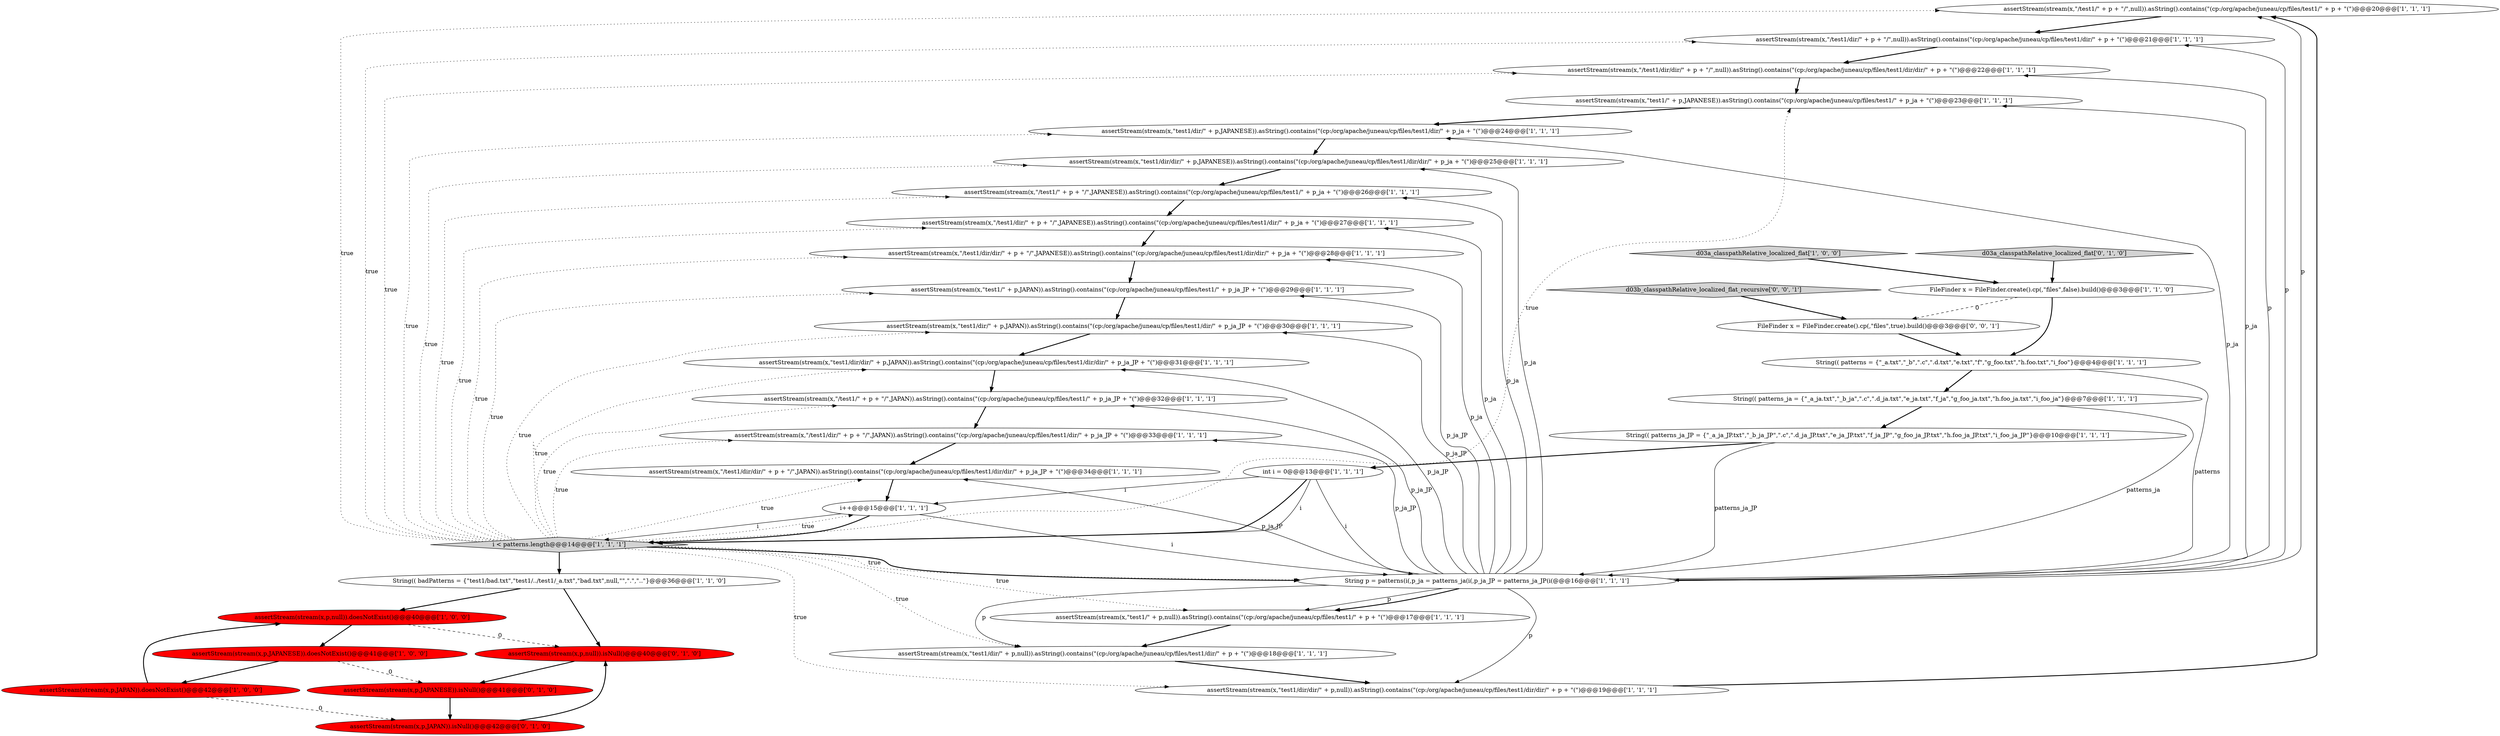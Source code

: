 digraph {
8 [style = filled, label = "assertStream(stream(x,\"/test1/\" + p + \"/\",null)).asString().contains(\"(cp:/org/apache/juneau/cp/files/test1/\" + p + \"(\")@@@20@@@['1', '1', '1']", fillcolor = white, shape = ellipse image = "AAA0AAABBB1BBB"];
33 [style = filled, label = "assertStream(stream(x,p,null)).isNull()@@@40@@@['0', '1', '0']", fillcolor = red, shape = ellipse image = "AAA1AAABBB2BBB"];
11 [style = filled, label = "assertStream(stream(x,\"test1/\" + p,JAPANESE)).asString().contains(\"(cp:/org/apache/juneau/cp/files/test1/\" + p_ja + \"(\")@@@23@@@['1', '1', '1']", fillcolor = white, shape = ellipse image = "AAA0AAABBB1BBB"];
24 [style = filled, label = "FileFinder x = FileFinder.create().cp(,\"files\",false).build()@@@3@@@['1', '1', '0']", fillcolor = white, shape = ellipse image = "AAA0AAABBB1BBB"];
13 [style = filled, label = "assertStream(stream(x,\"test1/\" + p,JAPAN)).asString().contains(\"(cp:/org/apache/juneau/cp/files/test1/\" + p_ja_JP + \"(\")@@@29@@@['1', '1', '1']", fillcolor = white, shape = ellipse image = "AAA0AAABBB1BBB"];
25 [style = filled, label = "assertStream(stream(x,\"/test1/dir/\" + p + \"/\",JAPAN)).asString().contains(\"(cp:/org/apache/juneau/cp/files/test1/dir/\" + p_ja_JP + \"(\")@@@33@@@['1', '1', '1']", fillcolor = white, shape = ellipse image = "AAA0AAABBB1BBB"];
21 [style = filled, label = "assertStream(stream(x,\"test1/dir/\" + p,JAPAN)).asString().contains(\"(cp:/org/apache/juneau/cp/files/test1/dir/\" + p_ja_JP + \"(\")@@@30@@@['1', '1', '1']", fillcolor = white, shape = ellipse image = "AAA0AAABBB1BBB"];
14 [style = filled, label = "String(( patterns_ja_JP = {\"_a_ja_JP.txt\",\"_b_ja_JP\",\".c\",\".d_ja_JP.txt\",\"e_ja_JP.txt\",\"f_ja_JP\",\"g_foo_ja_JP.txt\",\"h.foo_ja_JP.txt\",\"i_foo_ja_JP\"}@@@10@@@['1', '1', '1']", fillcolor = white, shape = ellipse image = "AAA0AAABBB1BBB"];
9 [style = filled, label = "assertStream(stream(x,\"/test1/dir/dir/\" + p + \"/\",null)).asString().contains(\"(cp:/org/apache/juneau/cp/files/test1/dir/dir/\" + p + \"(\")@@@22@@@['1', '1', '1']", fillcolor = white, shape = ellipse image = "AAA0AAABBB1BBB"];
27 [style = filled, label = "i++@@@15@@@['1', '1', '1']", fillcolor = white, shape = ellipse image = "AAA0AAABBB1BBB"];
31 [style = filled, label = "assertStream(stream(x,p,JAPAN)).isNull()@@@42@@@['0', '1', '0']", fillcolor = red, shape = ellipse image = "AAA1AAABBB2BBB"];
2 [style = filled, label = "assertStream(stream(x,p,JAPAN)).doesNotExist()@@@42@@@['1', '0', '0']", fillcolor = red, shape = ellipse image = "AAA1AAABBB1BBB"];
23 [style = filled, label = "assertStream(stream(x,\"test1/\" + p,null)).asString().contains(\"(cp:/org/apache/juneau/cp/files/test1/\" + p + \"(\")@@@17@@@['1', '1', '1']", fillcolor = white, shape = ellipse image = "AAA0AAABBB1BBB"];
12 [style = filled, label = "String p = patterns(i(,p_ja = patterns_ja(i(,p_ja_JP = patterns_ja_JP(i(@@@16@@@['1', '1', '1']", fillcolor = white, shape = ellipse image = "AAA0AAABBB1BBB"];
20 [style = filled, label = "assertStream(stream(x,\"test1/dir/dir/\" + p,JAPAN)).asString().contains(\"(cp:/org/apache/juneau/cp/files/test1/dir/dir/\" + p_ja_JP + \"(\")@@@31@@@['1', '1', '1']", fillcolor = white, shape = ellipse image = "AAA0AAABBB1BBB"];
4 [style = filled, label = "assertStream(stream(x,p,null)).doesNotExist()@@@40@@@['1', '0', '0']", fillcolor = red, shape = ellipse image = "AAA1AAABBB1BBB"];
6 [style = filled, label = "assertStream(stream(x,\"test1/dir/dir/\" + p,null)).asString().contains(\"(cp:/org/apache/juneau/cp/files/test1/dir/dir/\" + p + \"(\")@@@19@@@['1', '1', '1']", fillcolor = white, shape = ellipse image = "AAA0AAABBB1BBB"];
19 [style = filled, label = "assertStream(stream(x,\"/test1/dir/dir/\" + p + \"/\",JAPANESE)).asString().contains(\"(cp:/org/apache/juneau/cp/files/test1/dir/dir/\" + p_ja + \"(\")@@@28@@@['1', '1', '1']", fillcolor = white, shape = ellipse image = "AAA0AAABBB1BBB"];
30 [style = filled, label = "assertStream(stream(x,\"test1/dir/\" + p,null)).asString().contains(\"(cp:/org/apache/juneau/cp/files/test1/dir/\" + p + \"(\")@@@18@@@['1', '1', '1']", fillcolor = white, shape = ellipse image = "AAA0AAABBB1BBB"];
15 [style = filled, label = "assertStream(stream(x,\"/test1/dir/\" + p + \"/\",null)).asString().contains(\"(cp:/org/apache/juneau/cp/files/test1/dir/\" + p + \"(\")@@@21@@@['1', '1', '1']", fillcolor = white, shape = ellipse image = "AAA0AAABBB1BBB"];
16 [style = filled, label = "i < patterns.length@@@14@@@['1', '1', '1']", fillcolor = lightgray, shape = diamond image = "AAA0AAABBB1BBB"];
35 [style = filled, label = "d03b_classpathRelative_localized_flat_recursive['0', '0', '1']", fillcolor = lightgray, shape = diamond image = "AAA0AAABBB3BBB"];
32 [style = filled, label = "assertStream(stream(x,p,JAPANESE)).isNull()@@@41@@@['0', '1', '0']", fillcolor = red, shape = ellipse image = "AAA1AAABBB2BBB"];
18 [style = filled, label = "String(( patterns = {\"_a.txt\",\"_b\",\".c\",\".d.txt\",\"e.txt\",\"f\",\"g_foo.txt\",\"h.foo.txt\",\"i_foo\"}@@@4@@@['1', '1', '1']", fillcolor = white, shape = ellipse image = "AAA0AAABBB1BBB"];
10 [style = filled, label = "assertStream(stream(x,\"/test1/dir/\" + p + \"/\",JAPANESE)).asString().contains(\"(cp:/org/apache/juneau/cp/files/test1/dir/\" + p_ja + \"(\")@@@27@@@['1', '1', '1']", fillcolor = white, shape = ellipse image = "AAA0AAABBB1BBB"];
34 [style = filled, label = "d03a_classpathRelative_localized_flat['0', '1', '0']", fillcolor = lightgray, shape = diamond image = "AAA0AAABBB2BBB"];
1 [style = filled, label = "String(( badPatterns = {\"test1/bad.txt\",\"test1/../test1/_a.txt\",\"bad.txt\",null,\"\",\".\",\"..\"}@@@36@@@['1', '1', '0']", fillcolor = white, shape = ellipse image = "AAA0AAABBB1BBB"];
36 [style = filled, label = "FileFinder x = FileFinder.create().cp(,\"files\",true).build()@@@3@@@['0', '0', '1']", fillcolor = white, shape = ellipse image = "AAA0AAABBB3BBB"];
5 [style = filled, label = "assertStream(stream(x,\"test1/dir/dir/\" + p,JAPANESE)).asString().contains(\"(cp:/org/apache/juneau/cp/files/test1/dir/dir/\" + p_ja + \"(\")@@@25@@@['1', '1', '1']", fillcolor = white, shape = ellipse image = "AAA0AAABBB1BBB"];
0 [style = filled, label = "d03a_classpathRelative_localized_flat['1', '0', '0']", fillcolor = lightgray, shape = diamond image = "AAA0AAABBB1BBB"];
7 [style = filled, label = "String(( patterns_ja = {\"_a_ja.txt\",\"_b_ja\",\".c\",\".d_ja.txt\",\"e_ja.txt\",\"f_ja\",\"g_foo_ja.txt\",\"h.foo_ja.txt\",\"i_foo_ja\"}@@@7@@@['1', '1', '1']", fillcolor = white, shape = ellipse image = "AAA0AAABBB1BBB"];
29 [style = filled, label = "assertStream(stream(x,\"/test1/\" + p + \"/\",JAPAN)).asString().contains(\"(cp:/org/apache/juneau/cp/files/test1/\" + p_ja_JP + \"(\")@@@32@@@['1', '1', '1']", fillcolor = white, shape = ellipse image = "AAA0AAABBB1BBB"];
26 [style = filled, label = "assertStream(stream(x,p,JAPANESE)).doesNotExist()@@@41@@@['1', '0', '0']", fillcolor = red, shape = ellipse image = "AAA1AAABBB1BBB"];
17 [style = filled, label = "assertStream(stream(x,\"test1/dir/\" + p,JAPANESE)).asString().contains(\"(cp:/org/apache/juneau/cp/files/test1/dir/\" + p_ja + \"(\")@@@24@@@['1', '1', '1']", fillcolor = white, shape = ellipse image = "AAA0AAABBB1BBB"];
3 [style = filled, label = "int i = 0@@@13@@@['1', '1', '1']", fillcolor = white, shape = ellipse image = "AAA0AAABBB1BBB"];
28 [style = filled, label = "assertStream(stream(x,\"/test1/\" + p + \"/\",JAPANESE)).asString().contains(\"(cp:/org/apache/juneau/cp/files/test1/\" + p_ja + \"(\")@@@26@@@['1', '1', '1']", fillcolor = white, shape = ellipse image = "AAA0AAABBB1BBB"];
22 [style = filled, label = "assertStream(stream(x,\"/test1/dir/dir/\" + p + \"/\",JAPAN)).asString().contains(\"(cp:/org/apache/juneau/cp/files/test1/dir/dir/\" + p_ja_JP + \"(\")@@@34@@@['1', '1', '1']", fillcolor = white, shape = ellipse image = "AAA0AAABBB1BBB"];
14->3 [style = bold, label=""];
16->9 [style = dotted, label="true"];
3->16 [style = solid, label="i"];
9->11 [style = bold, label=""];
25->22 [style = bold, label=""];
16->13 [style = dotted, label="true"];
10->19 [style = bold, label=""];
16->17 [style = dotted, label="true"];
7->12 [style = solid, label="patterns_ja"];
16->20 [style = dotted, label="true"];
3->16 [style = bold, label=""];
30->6 [style = bold, label=""];
5->28 [style = bold, label=""];
4->33 [style = dashed, label="0"];
16->10 [style = dotted, label="true"];
7->14 [style = bold, label=""];
1->33 [style = bold, label=""];
34->24 [style = bold, label=""];
12->8 [style = solid, label="p"];
12->30 [style = solid, label="p"];
0->24 [style = bold, label=""];
36->18 [style = bold, label=""];
16->5 [style = dotted, label="true"];
12->5 [style = solid, label="p_ja"];
12->9 [style = solid, label="p"];
17->5 [style = bold, label=""];
1->4 [style = bold, label=""];
23->30 [style = bold, label=""];
12->13 [style = solid, label="p_ja_JP"];
12->11 [style = solid, label="p_ja"];
27->16 [style = bold, label=""];
24->18 [style = bold, label=""];
2->4 [style = bold, label=""];
12->28 [style = solid, label="p_ja"];
12->20 [style = solid, label="p_ja_JP"];
14->12 [style = solid, label="patterns_ja_JP"];
19->13 [style = bold, label=""];
27->16 [style = solid, label="i"];
18->12 [style = solid, label="patterns"];
15->9 [style = bold, label=""];
31->33 [style = bold, label=""];
12->23 [style = solid, label="p"];
11->17 [style = bold, label=""];
12->10 [style = solid, label="p_ja"];
16->21 [style = dotted, label="true"];
18->7 [style = bold, label=""];
16->25 [style = dotted, label="true"];
16->11 [style = dotted, label="true"];
24->36 [style = dashed, label="0"];
32->31 [style = bold, label=""];
16->8 [style = dotted, label="true"];
12->25 [style = solid, label="p_ja_JP"];
8->15 [style = bold, label=""];
26->32 [style = dashed, label="0"];
3->12 [style = solid, label="i"];
12->19 [style = solid, label="p_ja"];
16->1 [style = bold, label=""];
12->6 [style = solid, label="p"];
33->32 [style = bold, label=""];
16->27 [style = dotted, label="true"];
16->29 [style = dotted, label="true"];
12->21 [style = solid, label="p_ja_JP"];
16->15 [style = dotted, label="true"];
16->19 [style = dotted, label="true"];
16->12 [style = dotted, label="true"];
28->10 [style = bold, label=""];
20->29 [style = bold, label=""];
3->27 [style = solid, label="i"];
16->30 [style = dotted, label="true"];
4->26 [style = bold, label=""];
29->25 [style = bold, label=""];
16->22 [style = dotted, label="true"];
16->23 [style = dotted, label="true"];
2->31 [style = dashed, label="0"];
12->29 [style = solid, label="p_ja_JP"];
12->17 [style = solid, label="p_ja"];
26->2 [style = bold, label=""];
21->20 [style = bold, label=""];
22->27 [style = bold, label=""];
12->22 [style = solid, label="p_ja_JP"];
6->8 [style = bold, label=""];
12->23 [style = bold, label=""];
35->36 [style = bold, label=""];
16->28 [style = dotted, label="true"];
13->21 [style = bold, label=""];
16->12 [style = bold, label=""];
16->6 [style = dotted, label="true"];
12->15 [style = solid, label="p"];
27->12 [style = solid, label="i"];
}
